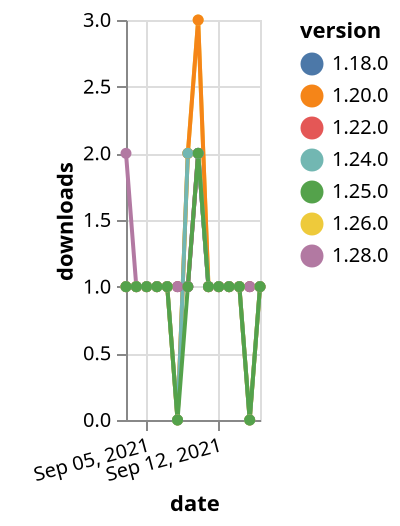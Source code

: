 {"$schema": "https://vega.github.io/schema/vega-lite/v5.json", "description": "A simple bar chart with embedded data.", "data": {"values": [{"date": "2021-09-03", "total": 226, "delta": 1, "version": "1.18.0"}, {"date": "2021-09-04", "total": 227, "delta": 1, "version": "1.18.0"}, {"date": "2021-09-05", "total": 228, "delta": 1, "version": "1.18.0"}, {"date": "2021-09-06", "total": 229, "delta": 1, "version": "1.18.0"}, {"date": "2021-09-07", "total": 230, "delta": 1, "version": "1.18.0"}, {"date": "2021-09-08", "total": 231, "delta": 1, "version": "1.18.0"}, {"date": "2021-09-09", "total": 232, "delta": 1, "version": "1.18.0"}, {"date": "2021-09-10", "total": 234, "delta": 2, "version": "1.18.0"}, {"date": "2021-09-11", "total": 235, "delta": 1, "version": "1.18.0"}, {"date": "2021-09-12", "total": 236, "delta": 1, "version": "1.18.0"}, {"date": "2021-09-13", "total": 237, "delta": 1, "version": "1.18.0"}, {"date": "2021-09-14", "total": 238, "delta": 1, "version": "1.18.0"}, {"date": "2021-09-15", "total": 239, "delta": 1, "version": "1.18.0"}, {"date": "2021-09-16", "total": 240, "delta": 1, "version": "1.18.0"}, {"date": "2021-09-03", "total": 184, "delta": 1, "version": "1.22.0"}, {"date": "2021-09-04", "total": 185, "delta": 1, "version": "1.22.0"}, {"date": "2021-09-05", "total": 186, "delta": 1, "version": "1.22.0"}, {"date": "2021-09-06", "total": 187, "delta": 1, "version": "1.22.0"}, {"date": "2021-09-07", "total": 188, "delta": 1, "version": "1.22.0"}, {"date": "2021-09-08", "total": 189, "delta": 1, "version": "1.22.0"}, {"date": "2021-09-09", "total": 190, "delta": 1, "version": "1.22.0"}, {"date": "2021-09-10", "total": 192, "delta": 2, "version": "1.22.0"}, {"date": "2021-09-11", "total": 193, "delta": 1, "version": "1.22.0"}, {"date": "2021-09-12", "total": 194, "delta": 1, "version": "1.22.0"}, {"date": "2021-09-13", "total": 195, "delta": 1, "version": "1.22.0"}, {"date": "2021-09-14", "total": 196, "delta": 1, "version": "1.22.0"}, {"date": "2021-09-15", "total": 197, "delta": 1, "version": "1.22.0"}, {"date": "2021-09-16", "total": 198, "delta": 1, "version": "1.22.0"}, {"date": "2021-09-03", "total": 112, "delta": 2, "version": "1.28.0"}, {"date": "2021-09-04", "total": 113, "delta": 1, "version": "1.28.0"}, {"date": "2021-09-05", "total": 114, "delta": 1, "version": "1.28.0"}, {"date": "2021-09-06", "total": 115, "delta": 1, "version": "1.28.0"}, {"date": "2021-09-07", "total": 116, "delta": 1, "version": "1.28.0"}, {"date": "2021-09-08", "total": 117, "delta": 1, "version": "1.28.0"}, {"date": "2021-09-09", "total": 118, "delta": 1, "version": "1.28.0"}, {"date": "2021-09-10", "total": 120, "delta": 2, "version": "1.28.0"}, {"date": "2021-09-11", "total": 121, "delta": 1, "version": "1.28.0"}, {"date": "2021-09-12", "total": 122, "delta": 1, "version": "1.28.0"}, {"date": "2021-09-13", "total": 123, "delta": 1, "version": "1.28.0"}, {"date": "2021-09-14", "total": 124, "delta": 1, "version": "1.28.0"}, {"date": "2021-09-15", "total": 125, "delta": 1, "version": "1.28.0"}, {"date": "2021-09-16", "total": 126, "delta": 1, "version": "1.28.0"}, {"date": "2021-09-03", "total": 162, "delta": 1, "version": "1.26.0"}, {"date": "2021-09-04", "total": 163, "delta": 1, "version": "1.26.0"}, {"date": "2021-09-05", "total": 164, "delta": 1, "version": "1.26.0"}, {"date": "2021-09-06", "total": 165, "delta": 1, "version": "1.26.0"}, {"date": "2021-09-07", "total": 166, "delta": 1, "version": "1.26.0"}, {"date": "2021-09-08", "total": 166, "delta": 0, "version": "1.26.0"}, {"date": "2021-09-09", "total": 168, "delta": 2, "version": "1.26.0"}, {"date": "2021-09-10", "total": 171, "delta": 3, "version": "1.26.0"}, {"date": "2021-09-11", "total": 172, "delta": 1, "version": "1.26.0"}, {"date": "2021-09-12", "total": 173, "delta": 1, "version": "1.26.0"}, {"date": "2021-09-13", "total": 174, "delta": 1, "version": "1.26.0"}, {"date": "2021-09-14", "total": 175, "delta": 1, "version": "1.26.0"}, {"date": "2021-09-15", "total": 175, "delta": 0, "version": "1.26.0"}, {"date": "2021-09-16", "total": 176, "delta": 1, "version": "1.26.0"}, {"date": "2021-09-03", "total": 293, "delta": 1, "version": "1.20.0"}, {"date": "2021-09-04", "total": 294, "delta": 1, "version": "1.20.0"}, {"date": "2021-09-05", "total": 295, "delta": 1, "version": "1.20.0"}, {"date": "2021-09-06", "total": 296, "delta": 1, "version": "1.20.0"}, {"date": "2021-09-07", "total": 297, "delta": 1, "version": "1.20.0"}, {"date": "2021-09-08", "total": 297, "delta": 0, "version": "1.20.0"}, {"date": "2021-09-09", "total": 299, "delta": 2, "version": "1.20.0"}, {"date": "2021-09-10", "total": 302, "delta": 3, "version": "1.20.0"}, {"date": "2021-09-11", "total": 303, "delta": 1, "version": "1.20.0"}, {"date": "2021-09-12", "total": 304, "delta": 1, "version": "1.20.0"}, {"date": "2021-09-13", "total": 305, "delta": 1, "version": "1.20.0"}, {"date": "2021-09-14", "total": 306, "delta": 1, "version": "1.20.0"}, {"date": "2021-09-15", "total": 306, "delta": 0, "version": "1.20.0"}, {"date": "2021-09-16", "total": 307, "delta": 1, "version": "1.20.0"}, {"date": "2021-09-03", "total": 153, "delta": 1, "version": "1.24.0"}, {"date": "2021-09-04", "total": 154, "delta": 1, "version": "1.24.0"}, {"date": "2021-09-05", "total": 155, "delta": 1, "version": "1.24.0"}, {"date": "2021-09-06", "total": 156, "delta": 1, "version": "1.24.0"}, {"date": "2021-09-07", "total": 157, "delta": 1, "version": "1.24.0"}, {"date": "2021-09-08", "total": 157, "delta": 0, "version": "1.24.0"}, {"date": "2021-09-09", "total": 159, "delta": 2, "version": "1.24.0"}, {"date": "2021-09-10", "total": 161, "delta": 2, "version": "1.24.0"}, {"date": "2021-09-11", "total": 162, "delta": 1, "version": "1.24.0"}, {"date": "2021-09-12", "total": 163, "delta": 1, "version": "1.24.0"}, {"date": "2021-09-13", "total": 164, "delta": 1, "version": "1.24.0"}, {"date": "2021-09-14", "total": 165, "delta": 1, "version": "1.24.0"}, {"date": "2021-09-15", "total": 165, "delta": 0, "version": "1.24.0"}, {"date": "2021-09-16", "total": 166, "delta": 1, "version": "1.24.0"}, {"date": "2021-09-03", "total": 131, "delta": 1, "version": "1.25.0"}, {"date": "2021-09-04", "total": 132, "delta": 1, "version": "1.25.0"}, {"date": "2021-09-05", "total": 133, "delta": 1, "version": "1.25.0"}, {"date": "2021-09-06", "total": 134, "delta": 1, "version": "1.25.0"}, {"date": "2021-09-07", "total": 135, "delta": 1, "version": "1.25.0"}, {"date": "2021-09-08", "total": 135, "delta": 0, "version": "1.25.0"}, {"date": "2021-09-09", "total": 136, "delta": 1, "version": "1.25.0"}, {"date": "2021-09-10", "total": 138, "delta": 2, "version": "1.25.0"}, {"date": "2021-09-11", "total": 139, "delta": 1, "version": "1.25.0"}, {"date": "2021-09-12", "total": 140, "delta": 1, "version": "1.25.0"}, {"date": "2021-09-13", "total": 141, "delta": 1, "version": "1.25.0"}, {"date": "2021-09-14", "total": 142, "delta": 1, "version": "1.25.0"}, {"date": "2021-09-15", "total": 142, "delta": 0, "version": "1.25.0"}, {"date": "2021-09-16", "total": 143, "delta": 1, "version": "1.25.0"}]}, "width": "container", "mark": {"type": "line", "point": {"filled": true}}, "encoding": {"x": {"field": "date", "type": "temporal", "timeUnit": "yearmonthdate", "title": "date", "axis": {"labelAngle": -15}}, "y": {"field": "delta", "type": "quantitative", "title": "downloads"}, "color": {"field": "version", "type": "nominal"}, "tooltip": {"field": "delta"}}}